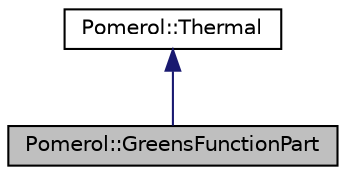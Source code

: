 digraph "Pomerol::GreensFunctionPart"
{
  edge [fontname="Helvetica",fontsize="10",labelfontname="Helvetica",labelfontsize="10"];
  node [fontname="Helvetica",fontsize="10",shape=record];
  Node2 [label="Pomerol::GreensFunctionPart",height=0.2,width=0.4,color="black", fillcolor="grey75", style="filled", fontcolor="black"];
  Node3 -> Node2 [dir="back",color="midnightblue",fontsize="10",style="solid",fontname="Helvetica"];
  Node3 [label="Pomerol::Thermal",height=0.2,width=0.4,color="black", fillcolor="white", style="filled",URL="$struct_pomerol_1_1_thermal.html",tooltip="Base class for objects whose definition depends on the temperature. "];
}
